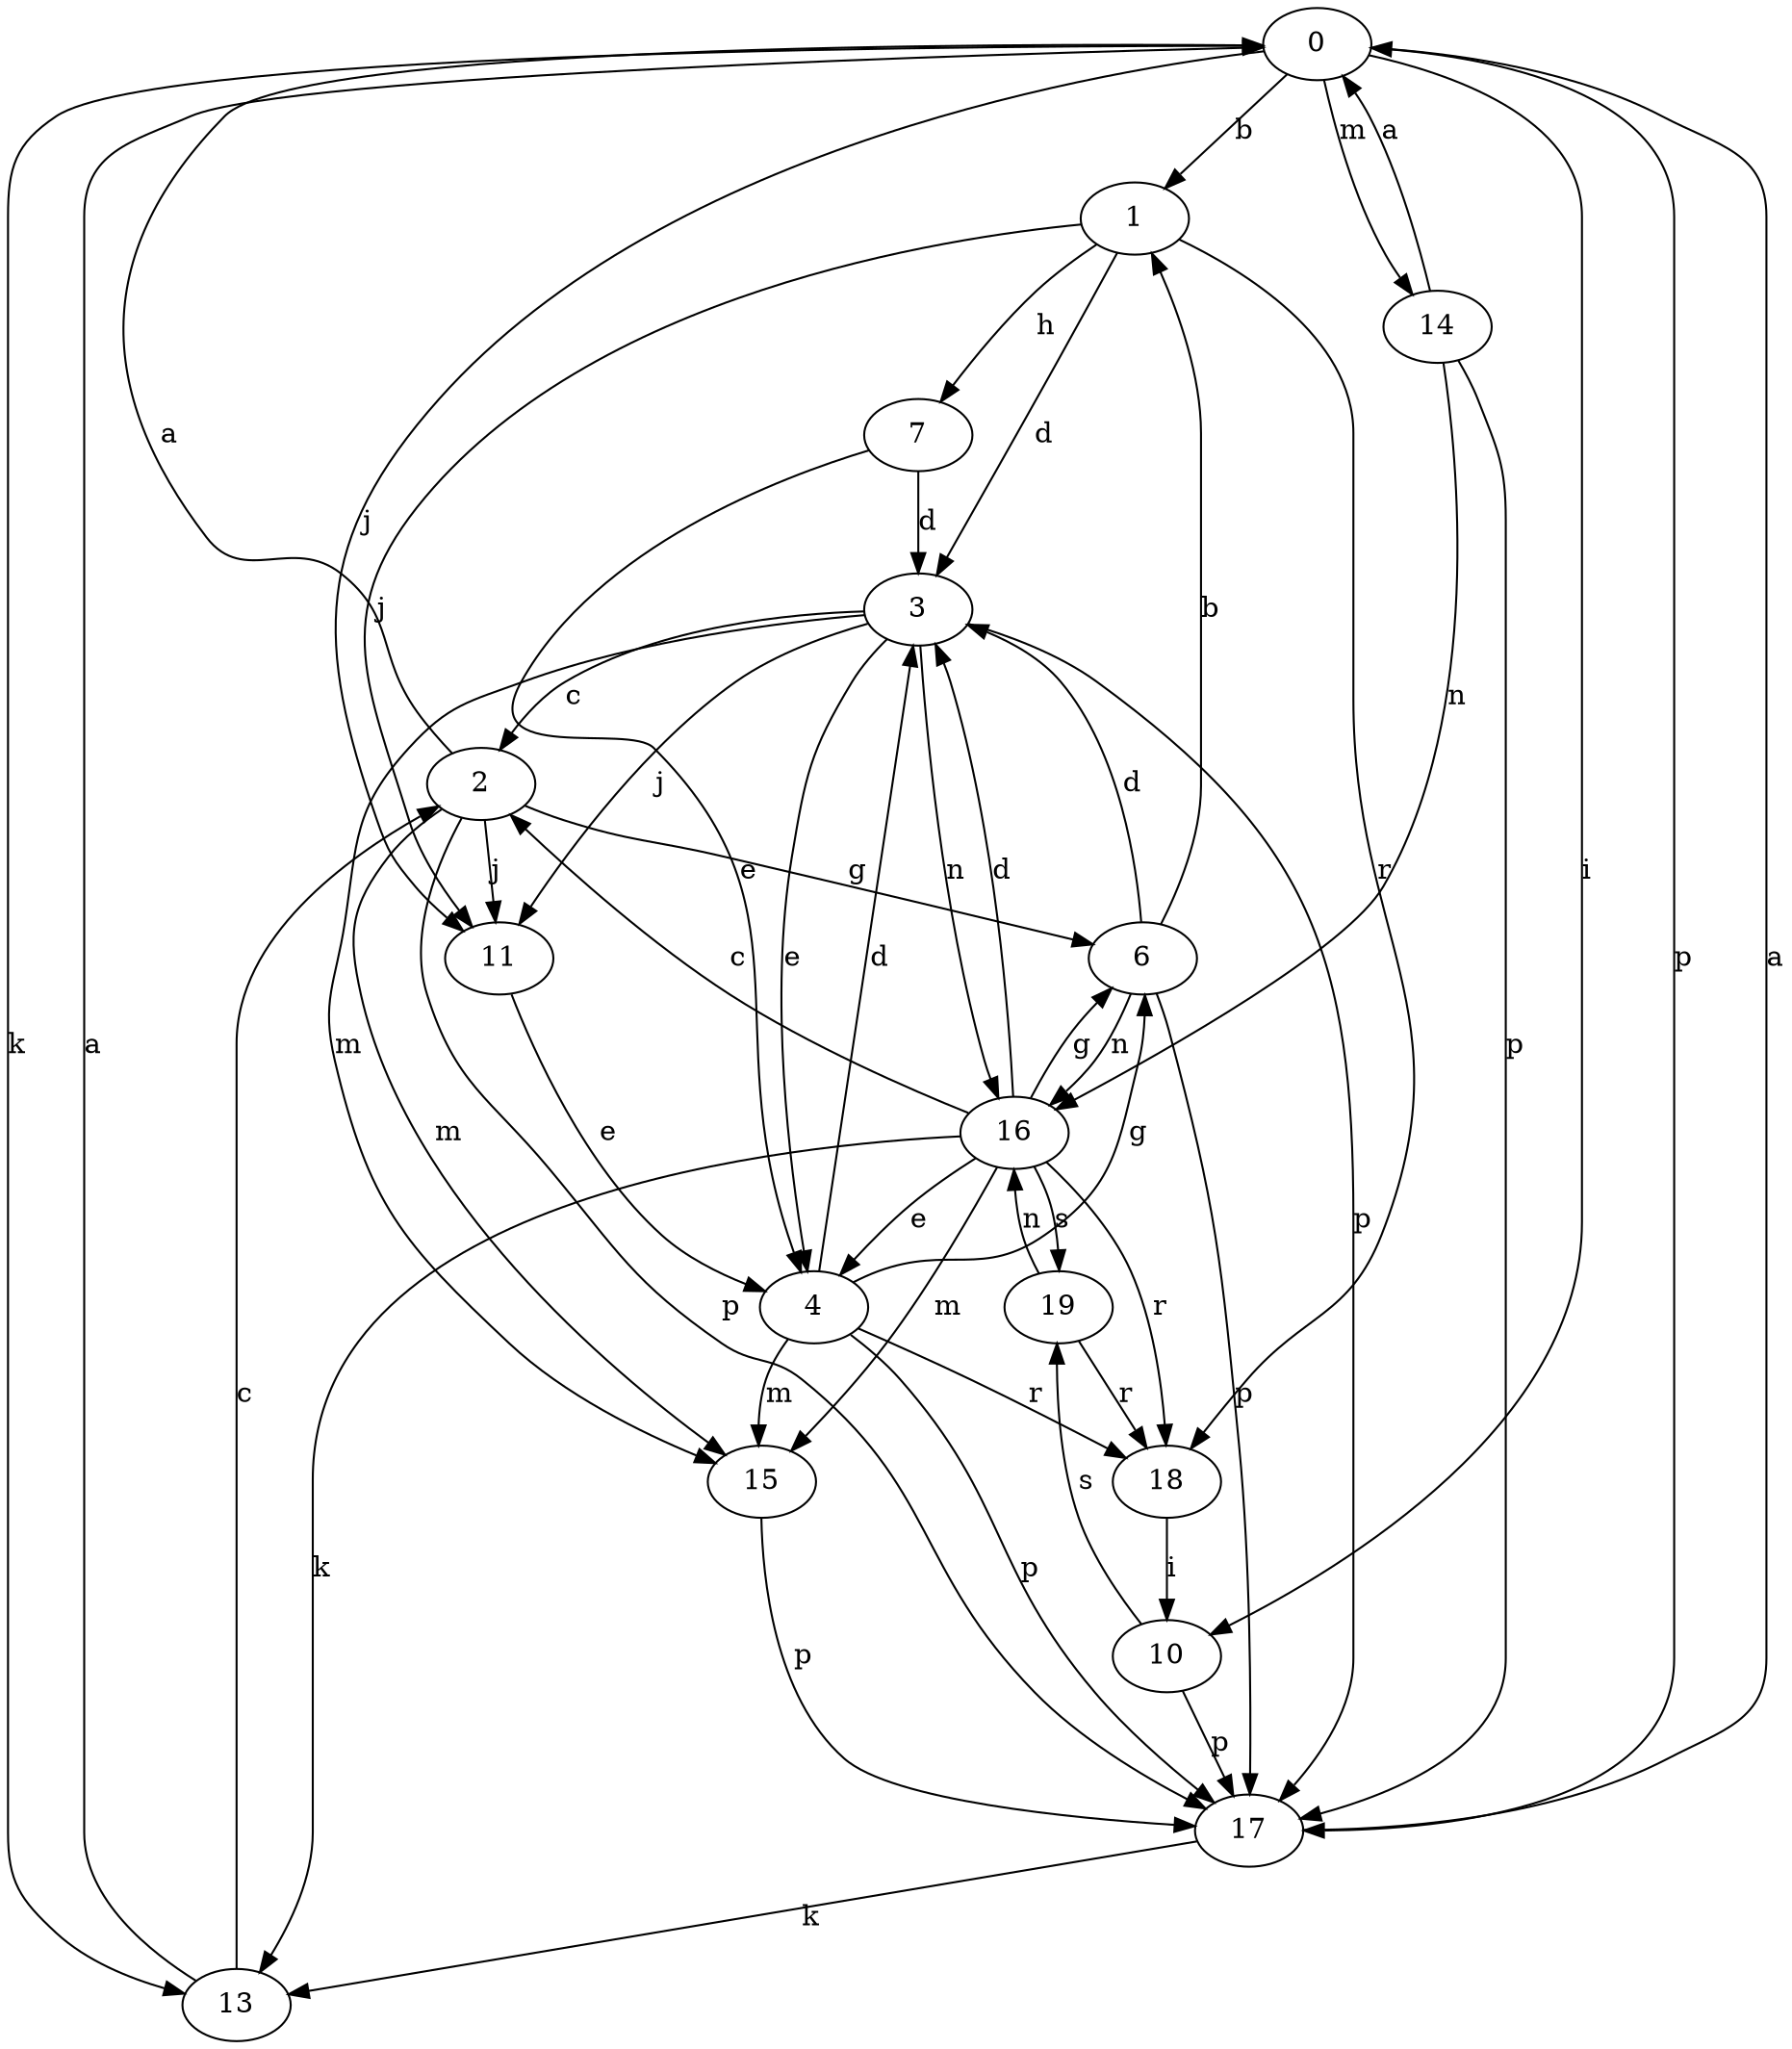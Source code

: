 strict digraph  {
0;
1;
2;
3;
4;
6;
7;
10;
11;
13;
14;
15;
16;
17;
18;
19;
0 -> 1  [label=b];
0 -> 10  [label=i];
0 -> 11  [label=j];
0 -> 13  [label=k];
0 -> 14  [label=m];
0 -> 17  [label=p];
1 -> 3  [label=d];
1 -> 7  [label=h];
1 -> 11  [label=j];
1 -> 18  [label=r];
2 -> 0  [label=a];
2 -> 6  [label=g];
2 -> 11  [label=j];
2 -> 15  [label=m];
2 -> 17  [label=p];
3 -> 2  [label=c];
3 -> 4  [label=e];
3 -> 11  [label=j];
3 -> 15  [label=m];
3 -> 16  [label=n];
3 -> 17  [label=p];
4 -> 3  [label=d];
4 -> 6  [label=g];
4 -> 15  [label=m];
4 -> 17  [label=p];
4 -> 18  [label=r];
6 -> 1  [label=b];
6 -> 3  [label=d];
6 -> 16  [label=n];
6 -> 17  [label=p];
7 -> 3  [label=d];
7 -> 4  [label=e];
10 -> 17  [label=p];
10 -> 19  [label=s];
11 -> 4  [label=e];
13 -> 0  [label=a];
13 -> 2  [label=c];
14 -> 0  [label=a];
14 -> 16  [label=n];
14 -> 17  [label=p];
15 -> 17  [label=p];
16 -> 2  [label=c];
16 -> 3  [label=d];
16 -> 4  [label=e];
16 -> 6  [label=g];
16 -> 13  [label=k];
16 -> 15  [label=m];
16 -> 18  [label=r];
16 -> 19  [label=s];
17 -> 0  [label=a];
17 -> 13  [label=k];
18 -> 10  [label=i];
19 -> 16  [label=n];
19 -> 18  [label=r];
}
